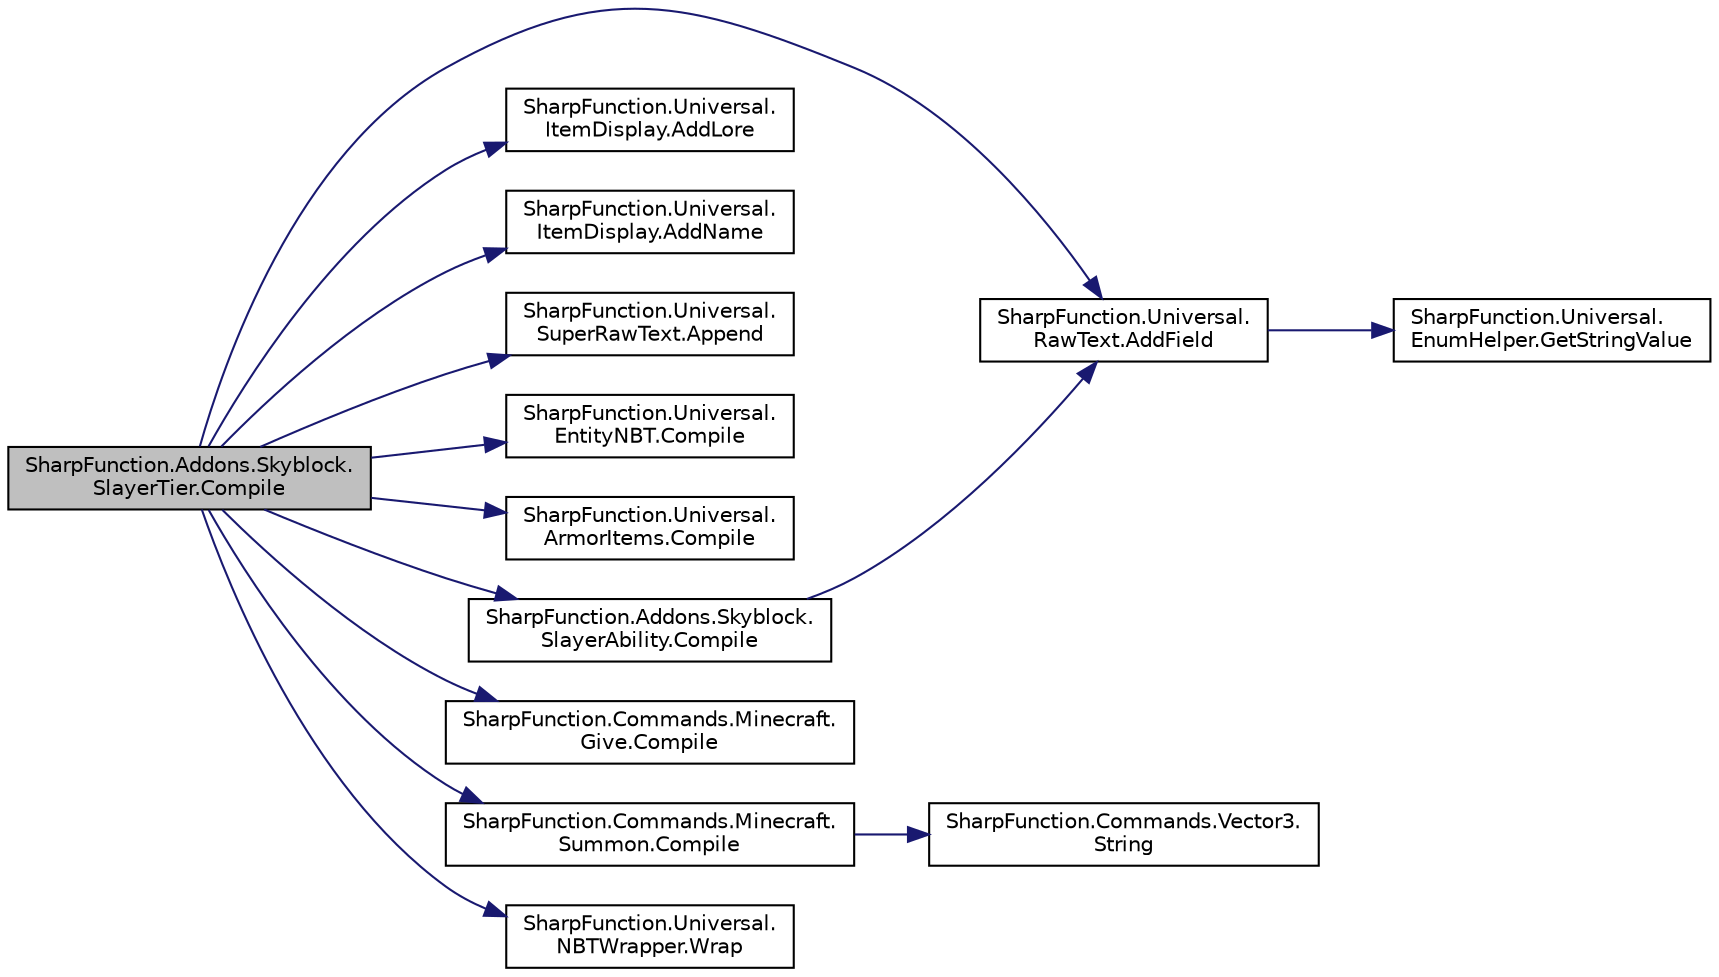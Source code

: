 digraph "SharpFunction.Addons.Skyblock.SlayerTier.Compile"
{
 // LATEX_PDF_SIZE
  edge [fontname="Helvetica",fontsize="10",labelfontname="Helvetica",labelfontsize="10"];
  node [fontname="Helvetica",fontsize="10",shape=record];
  rankdir="LR";
  Node1 [label="SharpFunction.Addons.Skyblock.\lSlayerTier.Compile",height=0.2,width=0.4,color="black", fillcolor="grey75", style="filled", fontcolor="black",tooltip="Compiles"];
  Node1 -> Node2 [color="midnightblue",fontsize="10",style="solid",fontname="Helvetica"];
  Node2 [label="SharpFunction.Universal.\lRawText.AddField",height=0.2,width=0.4,color="black", fillcolor="white", style="filled",URL="$class_sharp_function_1_1_universal_1_1_raw_text.html#a85c2b4824118072f76aa24f685a61387",tooltip="Adds a field to raw text"];
  Node2 -> Node3 [color="midnightblue",fontsize="10",style="solid",fontname="Helvetica"];
  Node3 [label="SharpFunction.Universal.\lEnumHelper.GetStringValue",height=0.2,width=0.4,color="black", fillcolor="white", style="filled",URL="$class_sharp_function_1_1_universal_1_1_enum_helper.html#a60f48aa400a8d1c16f8b648beee4937d",tooltip="Gets string value from [EnumValueAttribute] attribute"];
  Node1 -> Node4 [color="midnightblue",fontsize="10",style="solid",fontname="Helvetica"];
  Node4 [label="SharpFunction.Universal.\lItemDisplay.AddLore",height=0.2,width=0.4,color="black", fillcolor="white", style="filled",URL="$class_sharp_function_1_1_universal_1_1_item_display.html#a08137dd575139a74281c3a25efb0df8d",tooltip="Adds a lore for item's display"];
  Node1 -> Node5 [color="midnightblue",fontsize="10",style="solid",fontname="Helvetica"];
  Node5 [label="SharpFunction.Universal.\lItemDisplay.AddName",height=0.2,width=0.4,color="black", fillcolor="white", style="filled",URL="$class_sharp_function_1_1_universal_1_1_item_display.html#aa8517ef2a39604ba3a2e9bbf2a7eacec",tooltip="Adds a name for item's display"];
  Node1 -> Node6 [color="midnightblue",fontsize="10",style="solid",fontname="Helvetica"];
  Node6 [label="SharpFunction.Universal.\lSuperRawText.Append",height=0.2,width=0.4,color="black", fillcolor="white", style="filled",URL="$class_sharp_function_1_1_universal_1_1_super_raw_text.html#ae5c5d2fb457e5a59aee9363ef56c5902",tooltip="Appends pre-baked json text formatting to line"];
  Node1 -> Node7 [color="midnightblue",fontsize="10",style="solid",fontname="Helvetica"];
  Node7 [label="SharpFunction.Universal.\lEntityNBT.Compile",height=0.2,width=0.4,color="black", fillcolor="white", style="filled",URL="$class_sharp_function_1_1_universal_1_1_entity_n_b_t.html#a9b964df33a973a5058fb77fe58a134f7",tooltip="Compiles tags to non jsonified NBT data"];
  Node1 -> Node8 [color="midnightblue",fontsize="10",style="solid",fontname="Helvetica"];
  Node8 [label="SharpFunction.Universal.\lArmorItems.Compile",height=0.2,width=0.4,color="black", fillcolor="white", style="filled",URL="$class_sharp_function_1_1_universal_1_1_armor_items.html#a97463e6ccc08f2c23bf5101951048488",tooltip="Compiles the string to nbt data"];
  Node1 -> Node9 [color="midnightblue",fontsize="10",style="solid",fontname="Helvetica"];
  Node9 [label="SharpFunction.Commands.Minecraft.\lSummon.Compile",height=0.2,width=0.4,color="black", fillcolor="white", style="filled",URL="$class_sharp_function_1_1_commands_1_1_minecraft_1_1_summon.html#a60dd215fd803ba585fc43f1c3156c214",tooltip="Compiles the /summon command"];
  Node9 -> Node10 [color="midnightblue",fontsize="10",style="solid",fontname="Helvetica"];
  Node10 [label="SharpFunction.Commands.Vector3.\lString",height=0.2,width=0.4,color="black", fillcolor="white", style="filled",URL="$struct_sharp_function_1_1_commands_1_1_vector3.html#ac43e3997e7018e3961b6ae11e66c2816",tooltip="Coverts Position to game coordinates"];
  Node1 -> Node11 [color="midnightblue",fontsize="10",style="solid",fontname="Helvetica"];
  Node11 [label="SharpFunction.Commands.Minecraft.\lGive.Compile",height=0.2,width=0.4,color="black", fillcolor="white", style="filled",URL="$class_sharp_function_1_1_commands_1_1_minecraft_1_1_give.html#a202859797255761765c37c63eccecd00",tooltip=" "];
  Node1 -> Node12 [color="midnightblue",fontsize="10",style="solid",fontname="Helvetica"];
  Node12 [label="SharpFunction.Addons.Skyblock.\lSlayerAbility.Compile",height=0.2,width=0.4,color="black", fillcolor="white", style="filled",URL="$class_sharp_function_1_1_addons_1_1_skyblock_1_1_slayer_ability.html#ad2f7b4d3a4672194e0ee6c910114b92e",tooltip="Compiles the slayer ability"];
  Node12 -> Node2 [color="midnightblue",fontsize="10",style="solid",fontname="Helvetica"];
  Node1 -> Node13 [color="midnightblue",fontsize="10",style="solid",fontname="Helvetica"];
  Node13 [label="SharpFunction.Universal.\lNBTWrapper.Wrap",height=0.2,width=0.4,color="black", fillcolor="white", style="filled",URL="$class_sharp_function_1_1_universal_1_1_n_b_t_wrapper.html#acbd1fd9bd09742b71e4842db8cd4f9f4",tooltip="Wraps the nbt data into a single json string"];
}
